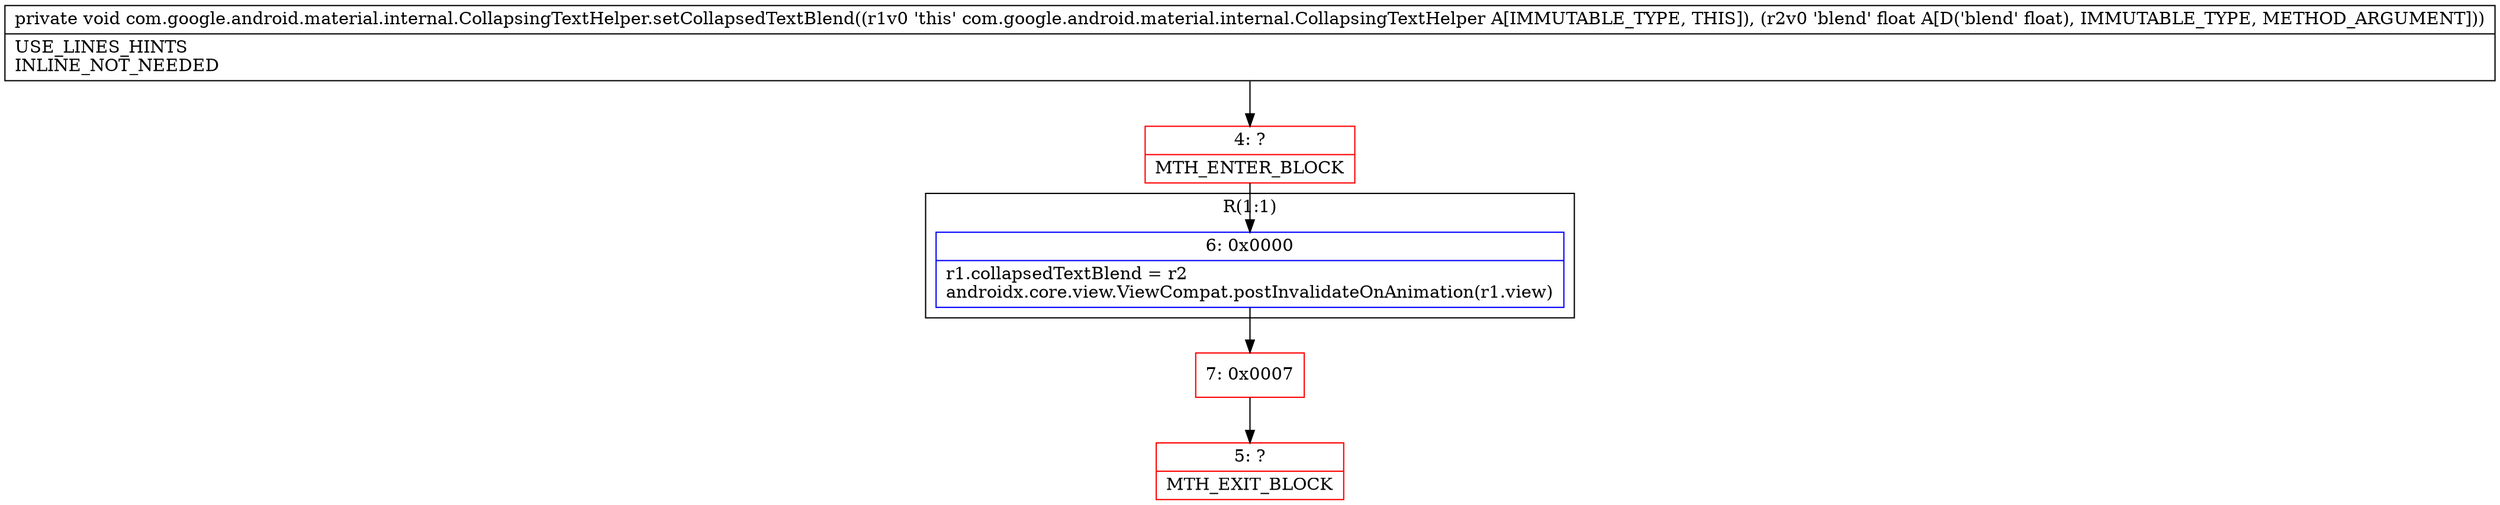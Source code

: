 digraph "CFG forcom.google.android.material.internal.CollapsingTextHelper.setCollapsedTextBlend(F)V" {
subgraph cluster_Region_2010920282 {
label = "R(1:1)";
node [shape=record,color=blue];
Node_6 [shape=record,label="{6\:\ 0x0000|r1.collapsedTextBlend = r2\landroidx.core.view.ViewCompat.postInvalidateOnAnimation(r1.view)\l}"];
}
Node_4 [shape=record,color=red,label="{4\:\ ?|MTH_ENTER_BLOCK\l}"];
Node_7 [shape=record,color=red,label="{7\:\ 0x0007}"];
Node_5 [shape=record,color=red,label="{5\:\ ?|MTH_EXIT_BLOCK\l}"];
MethodNode[shape=record,label="{private void com.google.android.material.internal.CollapsingTextHelper.setCollapsedTextBlend((r1v0 'this' com.google.android.material.internal.CollapsingTextHelper A[IMMUTABLE_TYPE, THIS]), (r2v0 'blend' float A[D('blend' float), IMMUTABLE_TYPE, METHOD_ARGUMENT]))  | USE_LINES_HINTS\lINLINE_NOT_NEEDED\l}"];
MethodNode -> Node_4;Node_6 -> Node_7;
Node_4 -> Node_6;
Node_7 -> Node_5;
}

